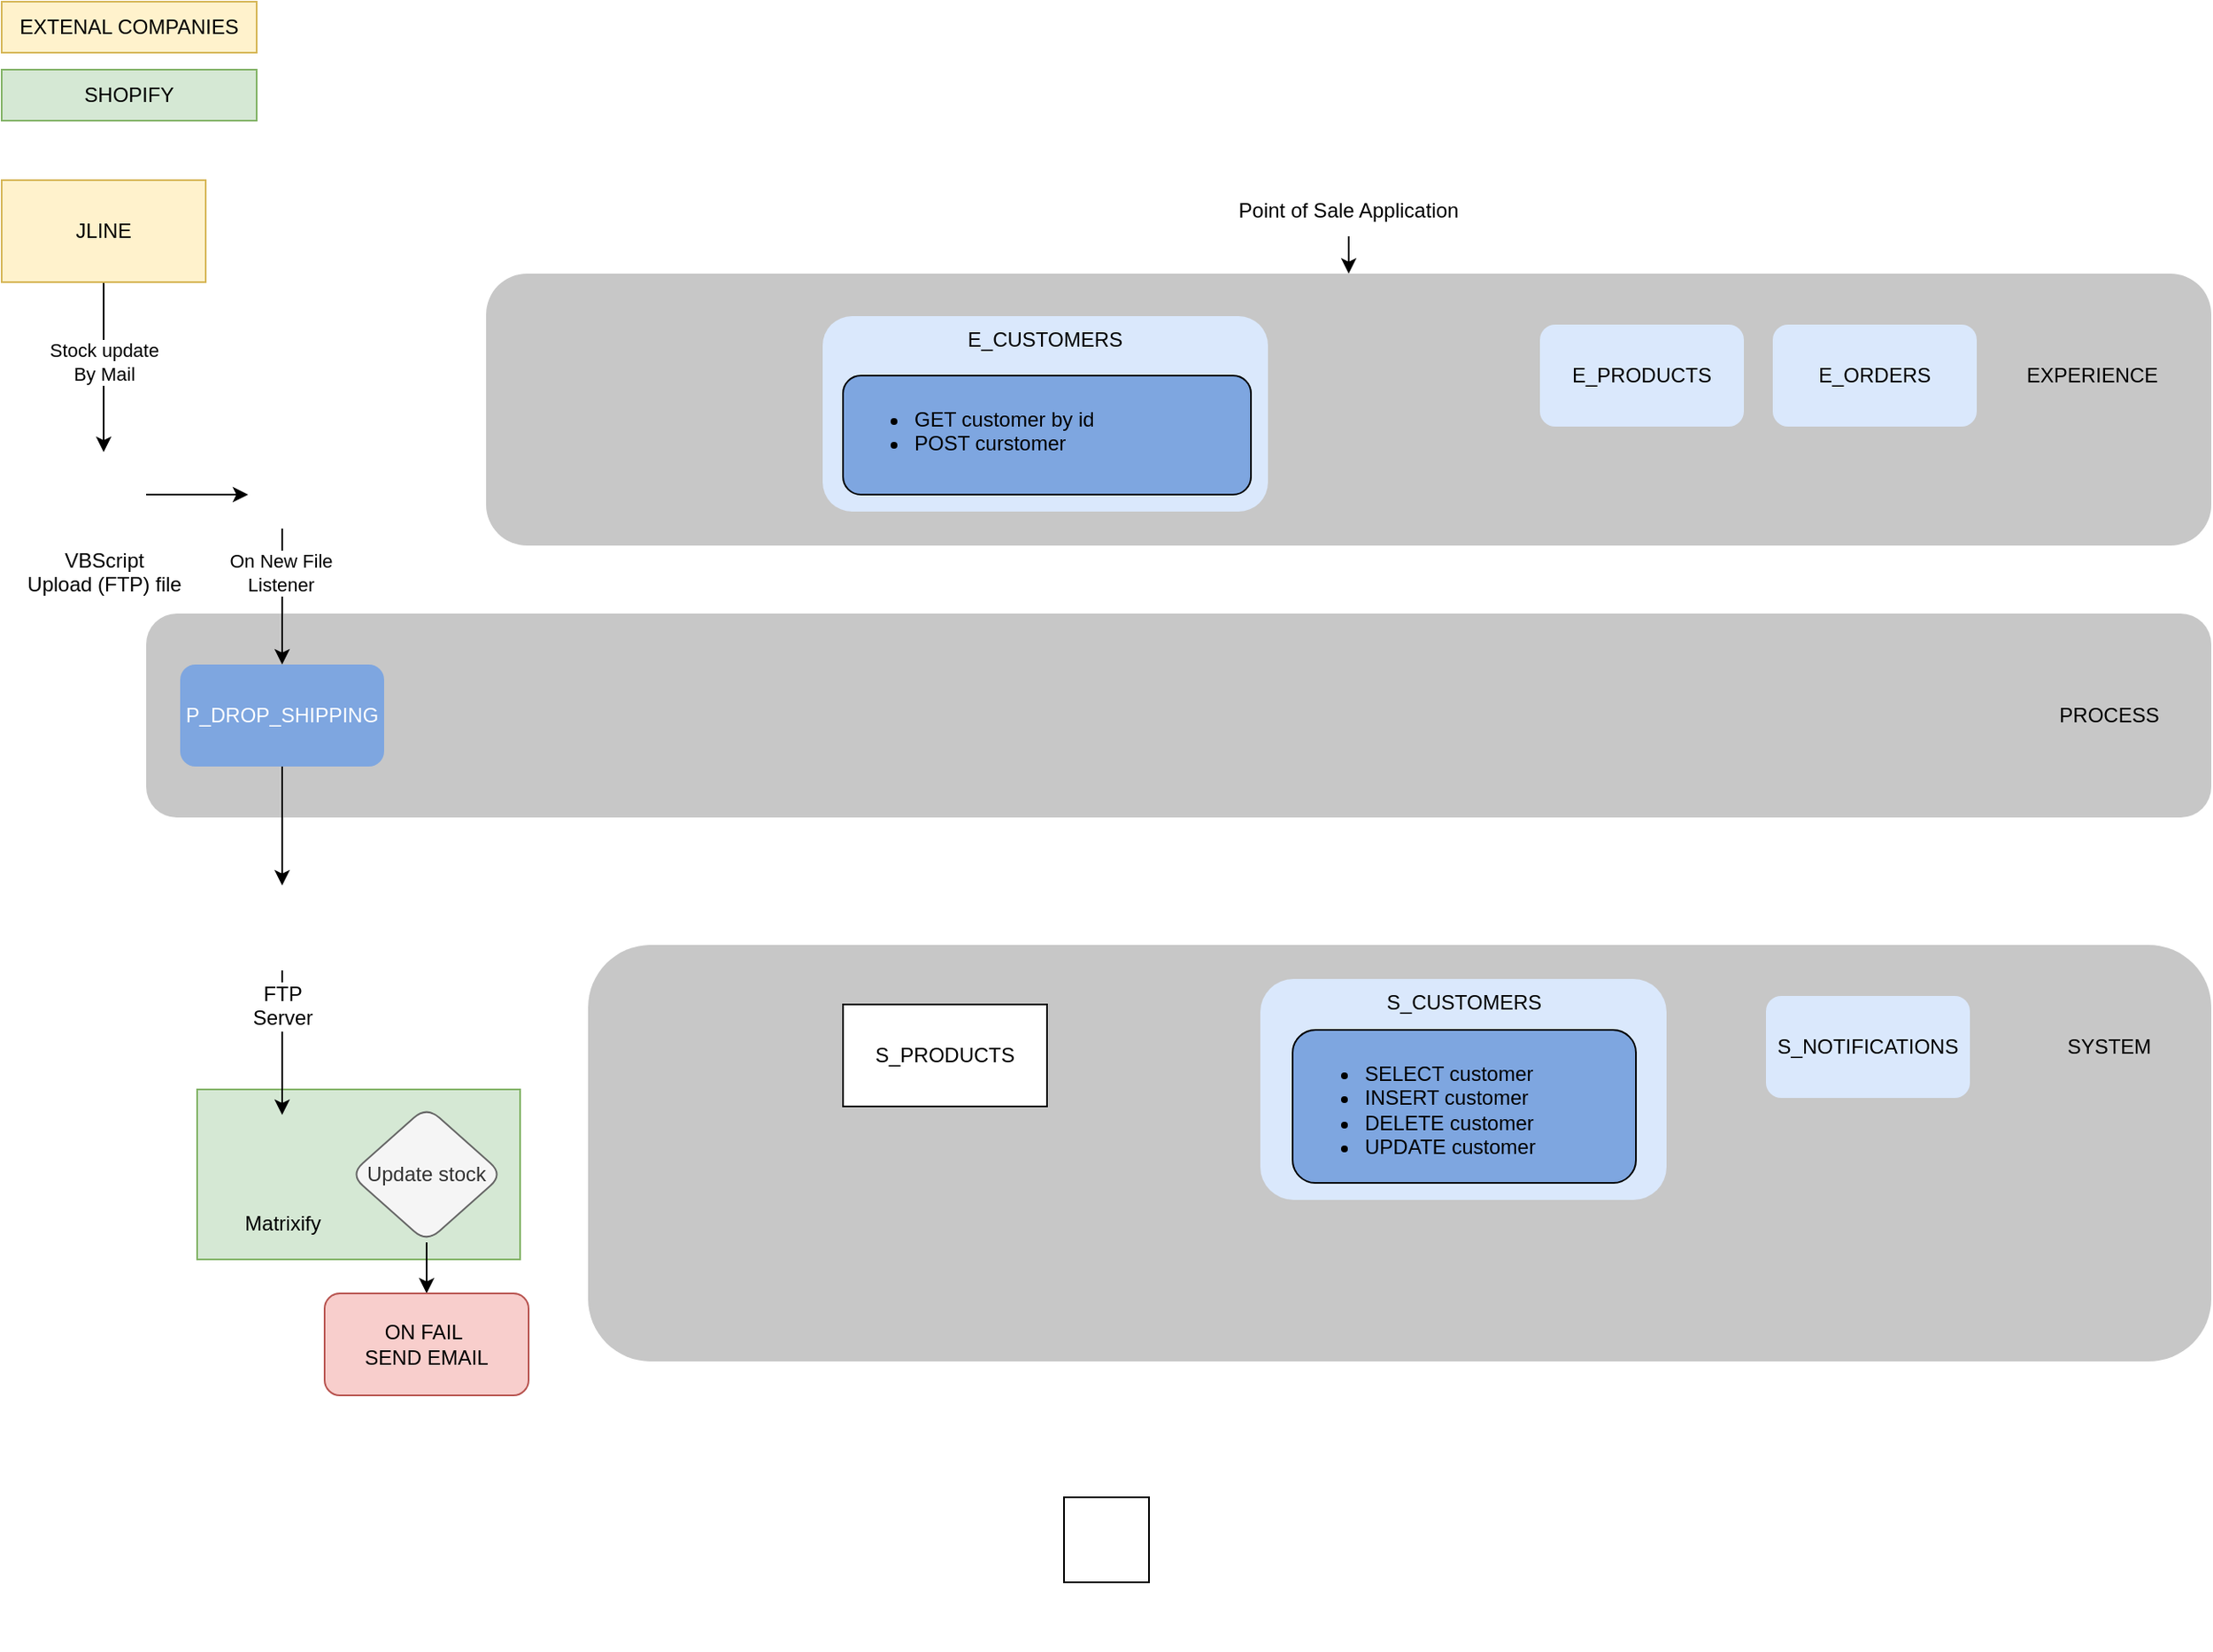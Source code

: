 <mxfile version="15.6.2" type="github">
  <diagram id="kQYQ7ZY42pBOONnznJGe" name="Page-1">
    <mxGraphModel dx="1837" dy="957" grid="1" gridSize="10" guides="1" tooltips="1" connect="1" arrows="1" fold="1" page="1" pageScale="1" pageWidth="850" pageHeight="1100" math="0" shadow="0">
      <root>
        <mxCell id="0" />
        <mxCell id="1" parent="0" />
        <mxCell id="GL0h9EJTpY5fYc8BiBwz-1" value="" style="rounded=1;whiteSpace=wrap;html=1;strokeColor=none;fillColor=#C7C7C7;" vertex="1" parent="1">
          <mxGeometry x="390" y="575" width="955" height="245" as="geometry" />
        </mxCell>
        <mxCell id="ZSADZLsk4UOC9W3OqM0E-66" value="" style="rounded=1;whiteSpace=wrap;html=1;strokeColor=none;fillColor=#C7C7C7;" parent="1" vertex="1">
          <mxGeometry x="330" y="180" width="1015" height="160" as="geometry" />
        </mxCell>
        <mxCell id="ZSADZLsk4UOC9W3OqM0E-60" value="" style="rounded=0;whiteSpace=wrap;html=1;strokeColor=#82b366;fillColor=#d5e8d4;" parent="1" vertex="1">
          <mxGeometry x="160" y="660" width="190" height="100" as="geometry" />
        </mxCell>
        <mxCell id="ZSADZLsk4UOC9W3OqM0E-17" value="EXPERIENCE" style="text;html=1;strokeColor=none;fillColor=none;align=center;verticalAlign=middle;whiteSpace=wrap;rounded=0;" parent="1" vertex="1">
          <mxGeometry x="1225" y="225" width="100" height="30" as="geometry" />
        </mxCell>
        <mxCell id="ZSADZLsk4UOC9W3OqM0E-18" value="" style="group" parent="1" vertex="1" connectable="0">
          <mxGeometry x="767" y="90" width="141" height="80" as="geometry" />
        </mxCell>
        <mxCell id="ZSADZLsk4UOC9W3OqM0E-14" value="" style="shape=image;html=1;verticalAlign=top;verticalLabelPosition=bottom;labelBackgroundColor=#ffffff;imageAspect=0;aspect=fixed;image=https://cdn4.iconfinder.com/data/icons/essential-3/32/368-Computer-128.png;strokeColor=default;" parent="ZSADZLsk4UOC9W3OqM0E-18" vertex="1">
          <mxGeometry x="51.5" width="38" height="38" as="geometry" />
        </mxCell>
        <mxCell id="ZSADZLsk4UOC9W3OqM0E-15" value="Point of Sale Application" style="text;html=1;strokeColor=none;fillColor=none;align=center;verticalAlign=middle;whiteSpace=wrap;rounded=0;" parent="ZSADZLsk4UOC9W3OqM0E-18" vertex="1">
          <mxGeometry y="38" width="141" height="30" as="geometry" />
        </mxCell>
        <mxCell id="ZSADZLsk4UOC9W3OqM0E-20" value="E_CUSTOMERS" style="rounded=1;whiteSpace=wrap;html=1;strokeColor=none;fillColor=#dae8fc;verticalAlign=top;" parent="1" vertex="1">
          <mxGeometry x="528" y="205" width="262" height="115" as="geometry" />
        </mxCell>
        <mxCell id="ZSADZLsk4UOC9W3OqM0E-21" value="E_PRODUCTS" style="rounded=1;whiteSpace=wrap;html=1;strokeColor=none;fillColor=#dae8fc;" parent="1" vertex="1">
          <mxGeometry x="950" y="210" width="120" height="60" as="geometry" />
        </mxCell>
        <mxCell id="ZSADZLsk4UOC9W3OqM0E-22" value="E_ORDERS" style="rounded=1;whiteSpace=wrap;html=1;strokeColor=none;fillColor=#dae8fc;" parent="1" vertex="1">
          <mxGeometry x="1087" y="210" width="120" height="60" as="geometry" />
        </mxCell>
        <mxCell id="ZSADZLsk4UOC9W3OqM0E-23" value="" style="rounded=1;whiteSpace=wrap;html=1;strokeColor=none;fillColor=#C7C7C7;" parent="1" vertex="1">
          <mxGeometry x="130" y="380" width="1215" height="120" as="geometry" />
        </mxCell>
        <mxCell id="ZSADZLsk4UOC9W3OqM0E-24" value="PROCESS" style="text;html=1;strokeColor=none;fillColor=none;align=center;verticalAlign=middle;whiteSpace=wrap;rounded=0;" parent="1" vertex="1">
          <mxGeometry x="1235" y="425" width="100" height="30" as="geometry" />
        </mxCell>
        <mxCell id="ZSADZLsk4UOC9W3OqM0E-26" value="SYSTEM" style="text;html=1;strokeColor=none;fillColor=none;align=center;verticalAlign=middle;whiteSpace=wrap;rounded=0;" parent="1" vertex="1">
          <mxGeometry x="1235" y="620" width="100" height="30" as="geometry" />
        </mxCell>
        <mxCell id="ZSADZLsk4UOC9W3OqM0E-27" value="S_NOTIFICATIONS" style="rounded=1;whiteSpace=wrap;html=1;strokeColor=none;fillColor=#dae8fc;" parent="1" vertex="1">
          <mxGeometry x="1083" y="605" width="120" height="60" as="geometry" />
        </mxCell>
        <mxCell id="ZSADZLsk4UOC9W3OqM0E-28" value="" style="shape=image;html=1;verticalAlign=top;verticalLabelPosition=bottom;labelBackgroundColor=#ffffff;imageAspect=0;aspect=fixed;image=https://cdn4.iconfinder.com/data/icons/logos-and-brands/512/306_Slack_logo-128.png;strokeColor=default;" parent="1" vertex="1">
          <mxGeometry x="1070" y="920" width="50" height="50" as="geometry" />
        </mxCell>
        <mxCell id="ZSADZLsk4UOC9W3OqM0E-31" value="" style="shape=image;html=1;verticalAlign=top;verticalLabelPosition=bottom;labelBackgroundColor=#ffffff;imageAspect=0;aspect=fixed;image=https://cdn3.iconfinder.com/data/icons/popular-services-brands-vol-2/512/shopify-128.png;strokeColor=default;" parent="1" vertex="1">
          <mxGeometry x="880" y="910" width="50" height="50" as="geometry" />
        </mxCell>
        <mxCell id="ZSADZLsk4UOC9W3OqM0E-32" value="S_PRODUCTS" style="rounded=0;whiteSpace=wrap;html=1;strokeColor=default;" parent="1" vertex="1">
          <mxGeometry x="540" y="610" width="120" height="60" as="geometry" />
        </mxCell>
        <mxCell id="ZSADZLsk4UOC9W3OqM0E-37" value="" style="shape=image;html=1;verticalAlign=top;verticalLabelPosition=bottom;labelBackgroundColor=#ffffff;imageAspect=0;aspect=fixed;image=https://cdn4.iconfinder.com/data/icons/logos-3/181/MySQL-128.png;strokeColor=default;imageBorder=default;" parent="1" vertex="1">
          <mxGeometry x="670" y="900" width="50" height="50" as="geometry" />
        </mxCell>
        <mxCell id="ZSADZLsk4UOC9W3OqM0E-41" value="" style="shape=image;html=1;verticalAlign=top;verticalLabelPosition=bottom;labelBackgroundColor=#ffffff;imageAspect=0;aspect=fixed;image=https://cdn4.iconfinder.com/data/icons/social-media-logos-6/512/74-outlook-128.png;strokeColor=default;" parent="1" vertex="1">
          <mxGeometry x="1185" y="940" width="50" height="50" as="geometry" />
        </mxCell>
        <mxCell id="ZSADZLsk4UOC9W3OqM0E-46" style="edgeStyle=orthogonalEdgeStyle;rounded=0;orthogonalLoop=1;jettySize=auto;html=1;exitX=0.5;exitY=1;exitDx=0;exitDy=0;entryX=0.5;entryY=0;entryDx=0;entryDy=0;" parent="1" source="ZSADZLsk4UOC9W3OqM0E-43" target="ZSADZLsk4UOC9W3OqM0E-44" edge="1">
          <mxGeometry relative="1" as="geometry" />
        </mxCell>
        <mxCell id="ZSADZLsk4UOC9W3OqM0E-43" value="P_DROP_SHIPPING" style="rounded=1;whiteSpace=wrap;html=1;strokeColor=none;fillColor=#7EA6E0;fontColor=#FFFFFF;" parent="1" vertex="1">
          <mxGeometry x="150" y="410" width="120" height="60" as="geometry" />
        </mxCell>
        <mxCell id="ZSADZLsk4UOC9W3OqM0E-59" style="edgeStyle=orthogonalEdgeStyle;rounded=0;orthogonalLoop=1;jettySize=auto;html=1;entryX=0.5;entryY=0;entryDx=0;entryDy=0;fontColor=#FFFFFF;" parent="1" source="ZSADZLsk4UOC9W3OqM0E-44" target="ZSADZLsk4UOC9W3OqM0E-58" edge="1">
          <mxGeometry relative="1" as="geometry" />
        </mxCell>
        <mxCell id="ZSADZLsk4UOC9W3OqM0E-44" value="FTP &lt;br&gt;Server" style="shape=image;html=1;verticalAlign=top;verticalLabelPosition=bottom;labelBackgroundColor=#ffffff;imageAspect=0;aspect=fixed;image=https://cdn4.iconfinder.com/data/icons/logos-brands-5/24/digitalocean-128.png;strokeColor=default;" parent="1" vertex="1">
          <mxGeometry x="185" y="540" width="50" height="50" as="geometry" />
        </mxCell>
        <mxCell id="ZSADZLsk4UOC9W3OqM0E-55" style="edgeStyle=orthogonalEdgeStyle;rounded=0;orthogonalLoop=1;jettySize=auto;html=1;entryX=0.5;entryY=0;entryDx=0;entryDy=0;exitX=0.5;exitY=1;exitDx=0;exitDy=0;" parent="1" source="ZSADZLsk4UOC9W3OqM0E-57" target="ZSADZLsk4UOC9W3OqM0E-43" edge="1">
          <mxGeometry relative="1" as="geometry">
            <mxPoint x="260" y="345" as="sourcePoint" />
          </mxGeometry>
        </mxCell>
        <mxCell id="ZSADZLsk4UOC9W3OqM0E-56" value="On New File&lt;br&gt;Listener" style="edgeLabel;html=1;align=center;verticalAlign=middle;resizable=0;points=[];" parent="ZSADZLsk4UOC9W3OqM0E-55" vertex="1" connectable="0">
          <mxGeometry x="-0.351" y="-1" relative="1" as="geometry">
            <mxPoint as="offset" />
          </mxGeometry>
        </mxCell>
        <mxCell id="ZSADZLsk4UOC9W3OqM0E-49" value="EXTENAL COMPANIES" style="text;html=1;strokeColor=#d6b656;fillColor=#fff2cc;align=center;verticalAlign=middle;whiteSpace=wrap;rounded=0;" parent="1" vertex="1">
          <mxGeometry x="45" y="20" width="150" height="30" as="geometry" />
        </mxCell>
        <mxCell id="ZSADZLsk4UOC9W3OqM0E-51" style="edgeStyle=orthogonalEdgeStyle;rounded=0;orthogonalLoop=1;jettySize=auto;html=1;exitX=0.5;exitY=1;exitDx=0;exitDy=0;entryX=0.5;entryY=0;entryDx=0;entryDy=0;" parent="1" source="ZSADZLsk4UOC9W3OqM0E-50" target="ZSADZLsk4UOC9W3OqM0E-53" edge="1">
          <mxGeometry relative="1" as="geometry" />
        </mxCell>
        <mxCell id="ZSADZLsk4UOC9W3OqM0E-52" value="Stock update&lt;br&gt;By Mail" style="edgeLabel;html=1;align=center;verticalAlign=middle;resizable=0;points=[];" parent="ZSADZLsk4UOC9W3OqM0E-51" vertex="1" connectable="0">
          <mxGeometry x="-0.258" relative="1" as="geometry">
            <mxPoint y="10" as="offset" />
          </mxGeometry>
        </mxCell>
        <mxCell id="ZSADZLsk4UOC9W3OqM0E-50" value="JLINE" style="rounded=0;whiteSpace=wrap;html=1;strokeColor=#d6b656;fillColor=#fff2cc;" parent="1" vertex="1">
          <mxGeometry x="45" y="125" width="120" height="60" as="geometry" />
        </mxCell>
        <mxCell id="ZSADZLsk4UOC9W3OqM0E-64" style="edgeStyle=orthogonalEdgeStyle;rounded=0;orthogonalLoop=1;jettySize=auto;html=1;exitX=1;exitY=0.5;exitDx=0;exitDy=0;fontColor=#000000;" parent="1" source="ZSADZLsk4UOC9W3OqM0E-53" target="ZSADZLsk4UOC9W3OqM0E-57" edge="1">
          <mxGeometry relative="1" as="geometry" />
        </mxCell>
        <mxCell id="ZSADZLsk4UOC9W3OqM0E-53" value="VBScript &lt;br&gt;Upload (FTP) file" style="shape=image;html=1;verticalAlign=top;verticalLabelPosition=bottom;labelBackgroundColor=#ffffff;imageAspect=0;aspect=fixed;image=https://cdn3.iconfinder.com/data/icons/humano2/128x128/mimetypes/application-x-executable-script.png;strokeColor=default;" parent="1" vertex="1">
          <mxGeometry x="80" y="285" width="50" height="50" as="geometry" />
        </mxCell>
        <mxCell id="ZSADZLsk4UOC9W3OqM0E-57" value="" style="shape=image;html=1;verticalAlign=top;verticalLabelPosition=bottom;labelBackgroundColor=#ffffff;imageAspect=0;aspect=fixed;image=https://cdn0.iconfinder.com/data/icons/common-file-extensions-audio-documents/24/ext_csv-128.png;strokeColor=default;" parent="1" vertex="1">
          <mxGeometry x="190" y="290" width="40" height="40" as="geometry" />
        </mxCell>
        <mxCell id="ZSADZLsk4UOC9W3OqM0E-58" value="Matrixify" style="shape=image;html=1;verticalAlign=top;verticalLabelPosition=bottom;labelBackgroundColor=none;imageAspect=0;aspect=fixed;image=https://cdn1.iconfinder.com/data/icons/material-core/23/extension-128.png;rounded=1;fontColor=#000000;strokeColor=default;fillColor=#7EA6E0;" parent="1" vertex="1">
          <mxGeometry x="185" y="675" width="50" height="50" as="geometry" />
        </mxCell>
        <mxCell id="ZSADZLsk4UOC9W3OqM0E-63" value="" style="edgeStyle=orthogonalEdgeStyle;rounded=0;orthogonalLoop=1;jettySize=auto;html=1;fontColor=#000000;" parent="1" source="ZSADZLsk4UOC9W3OqM0E-61" target="ZSADZLsk4UOC9W3OqM0E-62" edge="1">
          <mxGeometry relative="1" as="geometry" />
        </mxCell>
        <mxCell id="ZSADZLsk4UOC9W3OqM0E-61" value="Update stock" style="rhombus;whiteSpace=wrap;html=1;rounded=1;fontColor=#333333;strokeColor=#666666;fillColor=#f5f5f5;" parent="1" vertex="1">
          <mxGeometry x="250" y="670" width="90" height="80" as="geometry" />
        </mxCell>
        <mxCell id="ZSADZLsk4UOC9W3OqM0E-62" value="ON FAIL&amp;nbsp;&lt;br&gt;SEND EMAIL" style="rounded=1;whiteSpace=wrap;html=1;strokeColor=#b85450;fillColor=#f8cecc;" parent="1" vertex="1">
          <mxGeometry x="235" y="780" width="120" height="60" as="geometry" />
        </mxCell>
        <mxCell id="ZSADZLsk4UOC9W3OqM0E-65" value="SHOPIFY" style="text;html=1;strokeColor=#82b366;fillColor=#d5e8d4;align=center;verticalAlign=middle;whiteSpace=wrap;rounded=0;" parent="1" vertex="1">
          <mxGeometry x="45" y="60" width="150" height="30" as="geometry" />
        </mxCell>
        <mxCell id="ZSADZLsk4UOC9W3OqM0E-68" style="edgeStyle=orthogonalEdgeStyle;rounded=0;orthogonalLoop=1;jettySize=auto;html=1;fontColor=#000000;" parent="1" source="ZSADZLsk4UOC9W3OqM0E-15" target="ZSADZLsk4UOC9W3OqM0E-66" edge="1">
          <mxGeometry relative="1" as="geometry" />
        </mxCell>
        <mxCell id="GL0h9EJTpY5fYc8BiBwz-5" value="&lt;ul&gt;&lt;li&gt;GET customer by id&lt;/li&gt;&lt;li&gt;POST curstomer&lt;/li&gt;&lt;/ul&gt;" style="rounded=1;whiteSpace=wrap;html=1;labelBackgroundColor=none;fontColor=#000000;strokeColor=default;fillColor=#7EA6E0;align=left;verticalAlign=top;" vertex="1" parent="1">
          <mxGeometry x="540" y="240" width="240" height="70" as="geometry" />
        </mxCell>
        <mxCell id="GL0h9EJTpY5fYc8BiBwz-7" value="S_CUSTOMERS" style="rounded=1;whiteSpace=wrap;html=1;strokeColor=none;fillColor=#dae8fc;verticalAlign=top;" vertex="1" parent="1">
          <mxGeometry x="785.5" y="595" width="239" height="130" as="geometry" />
        </mxCell>
        <mxCell id="GL0h9EJTpY5fYc8BiBwz-8" value="&lt;ul&gt;&lt;li&gt;SELECT customer&lt;/li&gt;&lt;li&gt;INSERT customer&lt;br&gt;&lt;/li&gt;&lt;li&gt;DELETE customer&lt;br&gt;&lt;/li&gt;&lt;li&gt;UPDATE customer&lt;/li&gt;&lt;/ul&gt;" style="rounded=1;whiteSpace=wrap;html=1;labelBackgroundColor=none;fontColor=#000000;strokeColor=default;fillColor=#7EA6E0;align=left;verticalAlign=top;" vertex="1" parent="1">
          <mxGeometry x="804.5" y="625" width="202" height="90" as="geometry" />
        </mxCell>
      </root>
    </mxGraphModel>
  </diagram>
</mxfile>
